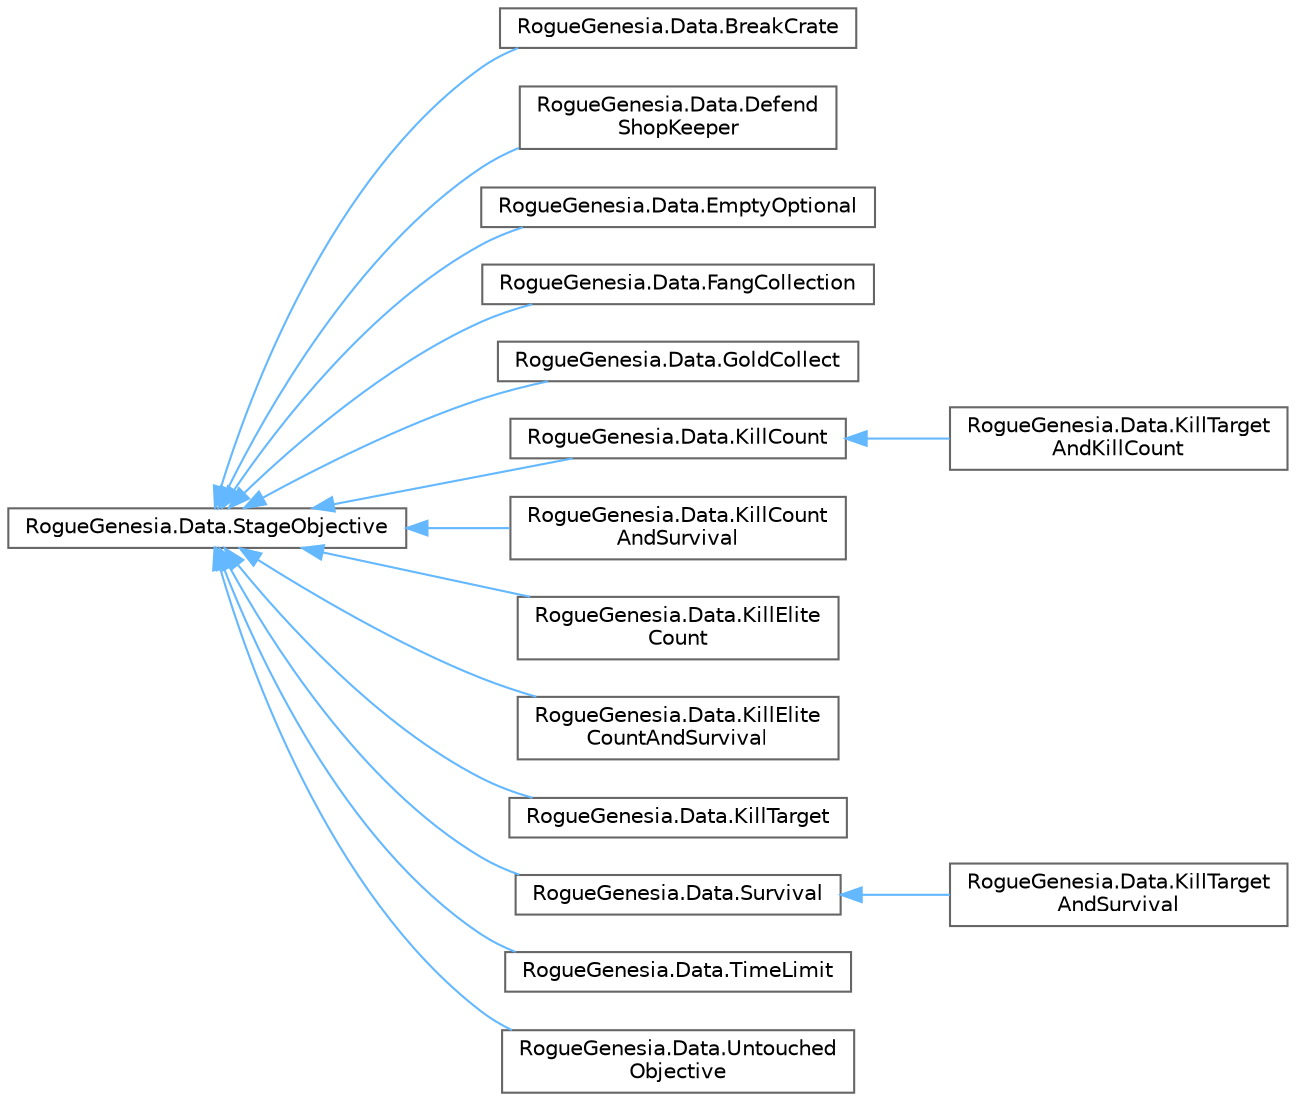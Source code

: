 digraph "Graphical Class Hierarchy"
{
 // LATEX_PDF_SIZE
  bgcolor="transparent";
  edge [fontname=Helvetica,fontsize=10,labelfontname=Helvetica,labelfontsize=10];
  node [fontname=Helvetica,fontsize=10,shape=box,height=0.2,width=0.4];
  rankdir="LR";
  Node0 [label="RogueGenesia.Data.StageObjective",height=0.2,width=0.4,color="grey40", fillcolor="white", style="filled",URL="$class_rogue_genesia_1_1_data_1_1_stage_objective.html",tooltip=" "];
  Node0 -> Node1 [dir="back",color="steelblue1",style="solid"];
  Node1 [label="RogueGenesia.Data.BreakCrate",height=0.2,width=0.4,color="grey40", fillcolor="white", style="filled",URL="$class_rogue_genesia_1_1_data_1_1_break_crate.html",tooltip=" "];
  Node0 -> Node2 [dir="back",color="steelblue1",style="solid"];
  Node2 [label="RogueGenesia.Data.Defend\lShopKeeper",height=0.2,width=0.4,color="grey40", fillcolor="white", style="filled",URL="$class_rogue_genesia_1_1_data_1_1_defend_shop_keeper.html",tooltip=" "];
  Node0 -> Node3 [dir="back",color="steelblue1",style="solid"];
  Node3 [label="RogueGenesia.Data.EmptyOptional",height=0.2,width=0.4,color="grey40", fillcolor="white", style="filled",URL="$class_rogue_genesia_1_1_data_1_1_empty_optional.html",tooltip=" "];
  Node0 -> Node4 [dir="back",color="steelblue1",style="solid"];
  Node4 [label="RogueGenesia.Data.FangCollection",height=0.2,width=0.4,color="grey40", fillcolor="white", style="filled",URL="$class_rogue_genesia_1_1_data_1_1_fang_collection.html",tooltip=" "];
  Node0 -> Node5 [dir="back",color="steelblue1",style="solid"];
  Node5 [label="RogueGenesia.Data.GoldCollect",height=0.2,width=0.4,color="grey40", fillcolor="white", style="filled",URL="$class_rogue_genesia_1_1_data_1_1_gold_collect.html",tooltip=" "];
  Node0 -> Node6 [dir="back",color="steelblue1",style="solid"];
  Node6 [label="RogueGenesia.Data.KillCount",height=0.2,width=0.4,color="grey40", fillcolor="white", style="filled",URL="$class_rogue_genesia_1_1_data_1_1_kill_count.html",tooltip=" "];
  Node6 -> Node7 [dir="back",color="steelblue1",style="solid"];
  Node7 [label="RogueGenesia.Data.KillTarget\lAndKillCount",height=0.2,width=0.4,color="grey40", fillcolor="white", style="filled",URL="$class_rogue_genesia_1_1_data_1_1_kill_target_and_kill_count.html",tooltip=" "];
  Node0 -> Node8 [dir="back",color="steelblue1",style="solid"];
  Node8 [label="RogueGenesia.Data.KillCount\lAndSurvival",height=0.2,width=0.4,color="grey40", fillcolor="white", style="filled",URL="$class_rogue_genesia_1_1_data_1_1_kill_count_and_survival.html",tooltip=" "];
  Node0 -> Node9 [dir="back",color="steelblue1",style="solid"];
  Node9 [label="RogueGenesia.Data.KillElite\lCount",height=0.2,width=0.4,color="grey40", fillcolor="white", style="filled",URL="$class_rogue_genesia_1_1_data_1_1_kill_elite_count.html",tooltip=" "];
  Node0 -> Node10 [dir="back",color="steelblue1",style="solid"];
  Node10 [label="RogueGenesia.Data.KillElite\lCountAndSurvival",height=0.2,width=0.4,color="grey40", fillcolor="white", style="filled",URL="$class_rogue_genesia_1_1_data_1_1_kill_elite_count_and_survival.html",tooltip=" "];
  Node0 -> Node11 [dir="back",color="steelblue1",style="solid"];
  Node11 [label="RogueGenesia.Data.KillTarget",height=0.2,width=0.4,color="grey40", fillcolor="white", style="filled",URL="$class_rogue_genesia_1_1_data_1_1_kill_target.html",tooltip=" "];
  Node0 -> Node12 [dir="back",color="steelblue1",style="solid"];
  Node12 [label="RogueGenesia.Data.Survival",height=0.2,width=0.4,color="grey40", fillcolor="white", style="filled",URL="$class_rogue_genesia_1_1_data_1_1_survival.html",tooltip=" "];
  Node12 -> Node13 [dir="back",color="steelblue1",style="solid"];
  Node13 [label="RogueGenesia.Data.KillTarget\lAndSurvival",height=0.2,width=0.4,color="grey40", fillcolor="white", style="filled",URL="$class_rogue_genesia_1_1_data_1_1_kill_target_and_survival.html",tooltip=" "];
  Node0 -> Node14 [dir="back",color="steelblue1",style="solid"];
  Node14 [label="RogueGenesia.Data.TimeLimit",height=0.2,width=0.4,color="grey40", fillcolor="white", style="filled",URL="$class_rogue_genesia_1_1_data_1_1_time_limit.html",tooltip=" "];
  Node0 -> Node15 [dir="back",color="steelblue1",style="solid"];
  Node15 [label="RogueGenesia.Data.Untouched\lObjective",height=0.2,width=0.4,color="grey40", fillcolor="white", style="filled",URL="$class_rogue_genesia_1_1_data_1_1_untouched_objective.html",tooltip=" "];
}
